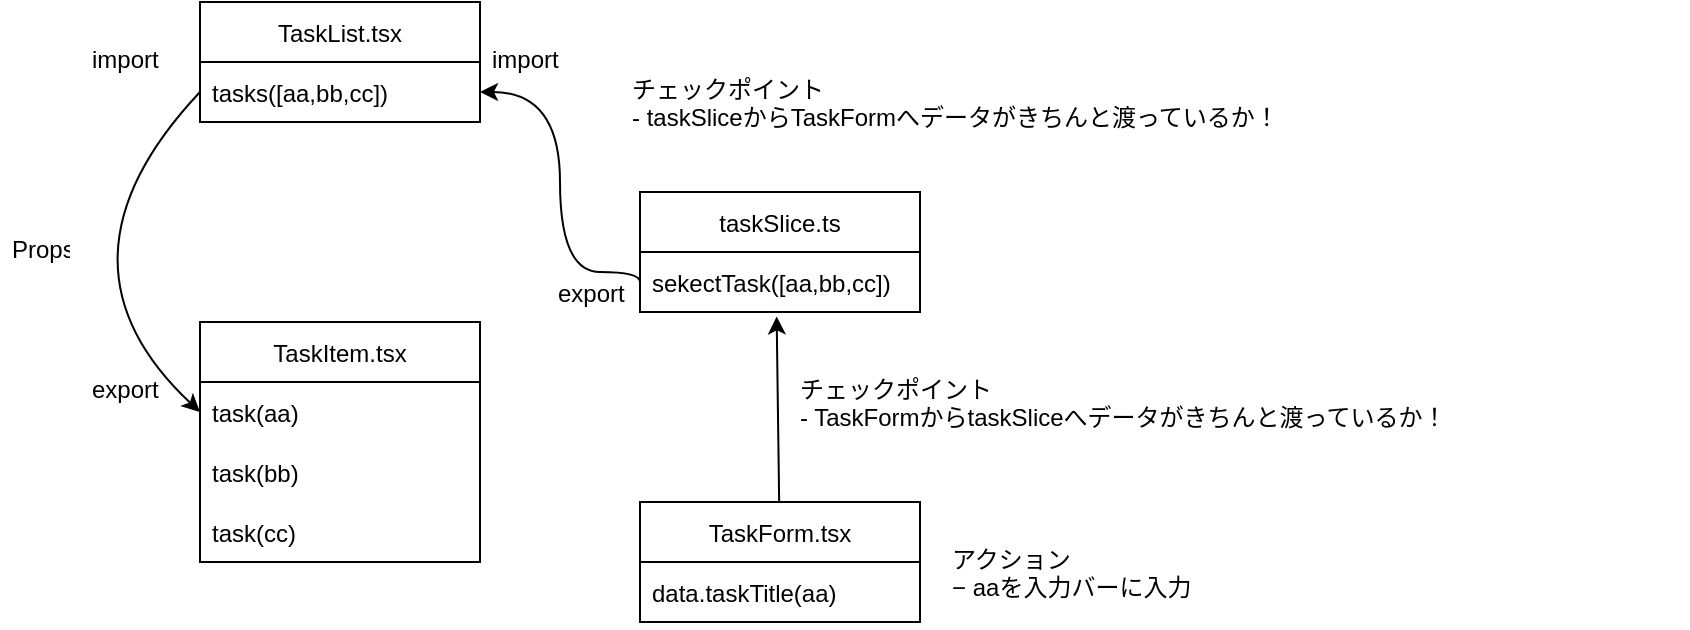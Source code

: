 <mxfile>
    <diagram id="MGnTZw-V_DbtbZFd9y7M" name="ページ1">
        <mxGraphModel dx="968" dy="504" grid="1" gridSize="10" guides="1" tooltips="1" connect="1" arrows="1" fold="1" page="1" pageScale="1" pageWidth="827" pageHeight="1169" math="0" shadow="0">
            <root>
                <mxCell id="0"/>
                <mxCell id="1" parent="0"/>
                <mxCell id="6" value="TaskList.tsx" style="swimlane;fontStyle=0;childLayout=stackLayout;horizontal=1;startSize=30;horizontalStack=0;resizeParent=1;resizeParentMax=0;resizeLast=0;collapsible=1;marginBottom=0;" parent="1" vertex="1">
                    <mxGeometry x="120" y="40" width="140" height="60" as="geometry"/>
                </mxCell>
                <mxCell id="7" value="tasks([aa,bb,cc])" style="text;strokeColor=none;fillColor=none;align=left;verticalAlign=middle;spacingLeft=4;spacingRight=4;overflow=hidden;points=[[0,0.5],[1,0.5]];portConstraint=eastwest;rotatable=0;" parent="6" vertex="1">
                    <mxGeometry y="30" width="140" height="30" as="geometry"/>
                </mxCell>
                <mxCell id="10" value="TaskItem.tsx" style="swimlane;fontStyle=0;childLayout=stackLayout;horizontal=1;startSize=30;horizontalStack=0;resizeParent=1;resizeParentMax=0;resizeLast=0;collapsible=1;marginBottom=0;" parent="1" vertex="1">
                    <mxGeometry x="120" y="200" width="140" height="120" as="geometry"/>
                </mxCell>
                <mxCell id="11" value="task(aa)" style="text;strokeColor=none;fillColor=none;align=left;verticalAlign=middle;spacingLeft=4;spacingRight=4;overflow=hidden;points=[[0,0.5],[1,0.5]];portConstraint=eastwest;rotatable=0;" parent="10" vertex="1">
                    <mxGeometry y="30" width="140" height="30" as="geometry"/>
                </mxCell>
                <mxCell id="12" value="task(bb)" style="text;strokeColor=none;fillColor=none;align=left;verticalAlign=middle;spacingLeft=4;spacingRight=4;overflow=hidden;points=[[0,0.5],[1,0.5]];portConstraint=eastwest;rotatable=0;" parent="10" vertex="1">
                    <mxGeometry y="60" width="140" height="30" as="geometry"/>
                </mxCell>
                <mxCell id="13" value="task(cc)" style="text;strokeColor=none;fillColor=none;align=left;verticalAlign=middle;spacingLeft=4;spacingRight=4;overflow=hidden;points=[[0,0.5],[1,0.5]];portConstraint=eastwest;rotatable=0;" parent="10" vertex="1">
                    <mxGeometry y="90" width="140" height="30" as="geometry"/>
                </mxCell>
                <mxCell id="16" style="edgeStyle=none;curved=1;html=1;exitX=0;exitY=0.5;exitDx=0;exitDy=0;entryX=0;entryY=0.5;entryDx=0;entryDy=0;" parent="1" source="7" target="11" edge="1">
                    <mxGeometry relative="1" as="geometry">
                        <Array as="points">
                            <mxPoint x="40" y="170"/>
                        </Array>
                    </mxGeometry>
                </mxCell>
                <mxCell id="17" value="Props" style="text;strokeColor=none;fillColor=none;spacingLeft=4;spacingRight=4;overflow=hidden;rotatable=0;points=[[0,0.5],[1,0.5]];portConstraint=eastwest;fontSize=12;" parent="1" vertex="1">
                    <mxGeometry x="20" y="150" width="40" height="30" as="geometry"/>
                </mxCell>
                <mxCell id="19" value="taskSlice.ts" style="swimlane;fontStyle=0;childLayout=stackLayout;horizontal=1;startSize=30;horizontalStack=0;resizeParent=1;resizeParentMax=0;resizeLast=0;collapsible=1;marginBottom=0;" parent="1" vertex="1">
                    <mxGeometry x="340" y="135" width="140" height="60" as="geometry"/>
                </mxCell>
                <mxCell id="20" value="sekectTask([aa,bb,cc])" style="text;strokeColor=none;fillColor=none;align=left;verticalAlign=middle;spacingLeft=4;spacingRight=4;overflow=hidden;points=[[0,0.5],[1,0.5]];portConstraint=eastwest;rotatable=0;" parent="19" vertex="1">
                    <mxGeometry y="30" width="140" height="30" as="geometry"/>
                </mxCell>
                <mxCell id="22" value="" style="edgeStyle=segmentEdgeStyle;endArrow=classic;html=1;curved=1;entryX=1;entryY=0.5;entryDx=0;entryDy=0;exitX=0;exitY=0.5;exitDx=0;exitDy=0;" parent="1" source="20" target="7" edge="1">
                    <mxGeometry width="50" height="50" relative="1" as="geometry">
                        <mxPoint x="470" y="350" as="sourcePoint"/>
                        <mxPoint x="520" y="300" as="targetPoint"/>
                        <Array as="points">
                            <mxPoint x="300" y="175"/>
                            <mxPoint x="300" y="85"/>
                        </Array>
                    </mxGeometry>
                </mxCell>
                <mxCell id="23" value="import" style="text;strokeColor=none;fillColor=none;spacingLeft=4;spacingRight=4;overflow=hidden;rotatable=0;points=[[0,0.5],[1,0.5]];portConstraint=eastwest;fontSize=12;" parent="1" vertex="1">
                    <mxGeometry x="260" y="55" width="80" height="30" as="geometry"/>
                </mxCell>
                <mxCell id="24" value="export" style="text;strokeColor=none;fillColor=none;spacingLeft=4;spacingRight=4;overflow=hidden;rotatable=0;points=[[0,0.5],[1,0.5]];portConstraint=eastwest;fontSize=12;" parent="1" vertex="1">
                    <mxGeometry x="293" y="172" width="80" height="30" as="geometry"/>
                </mxCell>
                <mxCell id="49" style="edgeStyle=none;curved=1;html=1;entryX=0.488;entryY=1.074;entryDx=0;entryDy=0;entryPerimeter=0;" parent="1" source="47" target="20" edge="1">
                    <mxGeometry relative="1" as="geometry"/>
                </mxCell>
                <mxCell id="47" value="TaskForm.tsx" style="swimlane;fontStyle=0;childLayout=stackLayout;horizontal=1;startSize=30;horizontalStack=0;resizeParent=1;resizeParentMax=0;resizeLast=0;collapsible=1;marginBottom=0;" parent="1" vertex="1">
                    <mxGeometry x="340" y="290" width="140" height="60" as="geometry"/>
                </mxCell>
                <mxCell id="48" value="data.taskTitle(aa)" style="text;strokeColor=none;fillColor=none;align=left;verticalAlign=middle;spacingLeft=4;spacingRight=4;overflow=hidden;points=[[0,0.5],[1,0.5]];portConstraint=eastwest;rotatable=0;" parent="47" vertex="1">
                    <mxGeometry y="30" width="140" height="30" as="geometry"/>
                </mxCell>
                <mxCell id="50" value="チェックポイント&#10;- TaskFormからtaskSliceへデータがきちんと渡っているか！" style="text;strokeColor=none;fillColor=none;spacingLeft=4;spacingRight=4;overflow=hidden;rotatable=0;points=[[0,0.5],[1,0.5]];portConstraint=eastwest;fontSize=12;" parent="1" vertex="1">
                    <mxGeometry x="414" y="220" width="450" height="30" as="geometry"/>
                </mxCell>
                <mxCell id="51" value="チェックポイント&#10;- taskSliceからTaskFormへデータがきちんと渡っているか！" style="text;strokeColor=none;fillColor=none;spacingLeft=4;spacingRight=4;overflow=hidden;rotatable=0;points=[[0,0.5],[1,0.5]];portConstraint=eastwest;fontSize=12;" parent="1" vertex="1">
                    <mxGeometry x="330" y="70" width="450" height="40" as="geometry"/>
                </mxCell>
                <mxCell id="52" value="import" style="text;strokeColor=none;fillColor=none;spacingLeft=4;spacingRight=4;overflow=hidden;rotatable=0;points=[[0,0.5],[1,0.5]];portConstraint=eastwest;fontSize=12;" vertex="1" parent="1">
                    <mxGeometry x="60" y="55" width="80" height="30" as="geometry"/>
                </mxCell>
                <mxCell id="53" value="export" style="text;strokeColor=none;fillColor=none;spacingLeft=4;spacingRight=4;overflow=hidden;rotatable=0;points=[[0,0.5],[1,0.5]];portConstraint=eastwest;fontSize=12;" vertex="1" parent="1">
                    <mxGeometry x="60" y="220" width="80" height="30" as="geometry"/>
                </mxCell>
                <mxCell id="n6-gEUhtxflUrEq5RL_f-53" value="アクション&#10;− aaを入力バーに入力" style="text;strokeColor=none;fillColor=none;spacingLeft=4;spacingRight=4;overflow=hidden;rotatable=0;points=[[0,0.5],[1,0.5]];portConstraint=eastwest;fontSize=12;" vertex="1" parent="1">
                    <mxGeometry x="490" y="305" width="150" height="45" as="geometry"/>
                </mxCell>
            </root>
        </mxGraphModel>
    </diagram>
    <diagram id="fibXra8TOV9U3X6af2jU" name="ページ1">
        <mxGraphModel dx="968" dy="504" grid="1" gridSize="10" guides="1" tooltips="1" connect="1" arrows="1" fold="1" page="1" pageScale="1" pageWidth="827" pageHeight="1169" math="0" shadow="0">
            <root>
                <mxCell id="0"/>
                <mxCell id="1" parent="0"/>
                <mxCell id="w6r-gV1sv2Ss9sxVrp3p-1" value="北海道" style="swimlane;fontStyle=0;childLayout=stackLayout;horizontal=1;startSize=30;horizontalStack=0;resizeParent=1;resizeParentMax=0;resizeLast=0;collapsible=1;marginBottom=0;" vertex="1" parent="1">
                    <mxGeometry x="110" y="40" width="140" height="60" as="geometry"/>
                </mxCell>
                <mxCell id="w6r-gV1sv2Ss9sxVrp3p-2" value="task" style="text;strokeColor=none;fillColor=none;align=left;verticalAlign=middle;spacingLeft=4;spacingRight=4;overflow=hidden;points=[[0,0.5],[1,0.5]];portConstraint=eastwest;rotatable=0;" vertex="1" parent="w6r-gV1sv2Ss9sxVrp3p-1">
                    <mxGeometry y="30" width="140" height="30" as="geometry"/>
                </mxCell>
                <mxCell id="w6r-gV1sv2Ss9sxVrp3p-3" value="東京" style="swimlane;fontStyle=0;childLayout=stackLayout;horizontal=1;startSize=30;horizontalStack=0;resizeParent=1;resizeParentMax=0;resizeLast=0;collapsible=1;marginBottom=0;" vertex="1" parent="1">
                    <mxGeometry x="110" y="400" width="140" height="60" as="geometry"/>
                </mxCell>
                <mxCell id="w6r-gV1sv2Ss9sxVrp3p-4" value="task" style="text;strokeColor=none;fillColor=none;align=left;verticalAlign=middle;spacingLeft=4;spacingRight=4;overflow=hidden;points=[[0,0.5],[1,0.5]];portConstraint=eastwest;rotatable=0;" vertex="1" parent="w6r-gV1sv2Ss9sxVrp3p-3">
                    <mxGeometry y="30" width="140" height="30" as="geometry"/>
                </mxCell>
                <mxCell id="w6r-gV1sv2Ss9sxVrp3p-5" value="" style="endArrow=classic;html=1;curved=1;entryX=0.5;entryY=0;entryDx=0;entryDy=0;" edge="1" parent="1" source="w6r-gV1sv2Ss9sxVrp3p-2" target="w6r-gV1sv2Ss9sxVrp3p-3">
                    <mxGeometry width="50" height="50" relative="1" as="geometry">
                        <mxPoint x="50" y="190" as="sourcePoint"/>
                        <mxPoint x="100" y="140" as="targetPoint"/>
                    </mxGeometry>
                </mxCell>
                <mxCell id="w6r-gV1sv2Ss9sxVrp3p-6" value="青森" style="swimlane;fontStyle=0;childLayout=stackLayout;horizontal=1;startSize=30;horizontalStack=0;resizeParent=1;resizeParentMax=0;resizeLast=0;collapsible=1;marginBottom=0;" vertex="1" parent="1">
                    <mxGeometry x="110" y="130" width="140" height="60" as="geometry"/>
                </mxCell>
                <mxCell id="w6r-gV1sv2Ss9sxVrp3p-7" value="task" style="text;strokeColor=none;fillColor=none;align=left;verticalAlign=middle;spacingLeft=4;spacingRight=4;overflow=hidden;points=[[0,0.5],[1,0.5]];portConstraint=eastwest;rotatable=0;" vertex="1" parent="w6r-gV1sv2Ss9sxVrp3p-6">
                    <mxGeometry y="30" width="140" height="30" as="geometry"/>
                </mxCell>
                <mxCell id="w6r-gV1sv2Ss9sxVrp3p-8" value="岩手" style="swimlane;fontStyle=0;childLayout=stackLayout;horizontal=1;startSize=30;horizontalStack=0;resizeParent=1;resizeParentMax=0;resizeLast=0;collapsible=1;marginBottom=0;" vertex="1" parent="1">
                    <mxGeometry x="110" y="220" width="140" height="60" as="geometry"/>
                </mxCell>
                <mxCell id="w6r-gV1sv2Ss9sxVrp3p-9" value="task" style="text;strokeColor=none;fillColor=none;align=left;verticalAlign=middle;spacingLeft=4;spacingRight=4;overflow=hidden;points=[[0,0.5],[1,0.5]];portConstraint=eastwest;rotatable=0;" vertex="1" parent="w6r-gV1sv2Ss9sxVrp3p-8">
                    <mxGeometry y="30" width="140" height="30" as="geometry"/>
                </mxCell>
                <mxCell id="w6r-gV1sv2Ss9sxVrp3p-10" value="。。。" style="swimlane;fontStyle=0;childLayout=stackLayout;horizontal=1;startSize=30;horizontalStack=0;resizeParent=1;resizeParentMax=0;resizeLast=0;collapsible=1;marginBottom=0;" vertex="1" parent="1">
                    <mxGeometry x="110" y="310" width="140" height="60" as="geometry"/>
                </mxCell>
                <mxCell id="w6r-gV1sv2Ss9sxVrp3p-11" value="task" style="text;strokeColor=none;fillColor=none;align=left;verticalAlign=middle;spacingLeft=4;spacingRight=4;overflow=hidden;points=[[0,0.5],[1,0.5]];portConstraint=eastwest;rotatable=0;" vertex="1" parent="w6r-gV1sv2Ss9sxVrp3p-10">
                    <mxGeometry y="30" width="140" height="30" as="geometry"/>
                </mxCell>
            </root>
        </mxGraphModel>
    </diagram>
</mxfile>